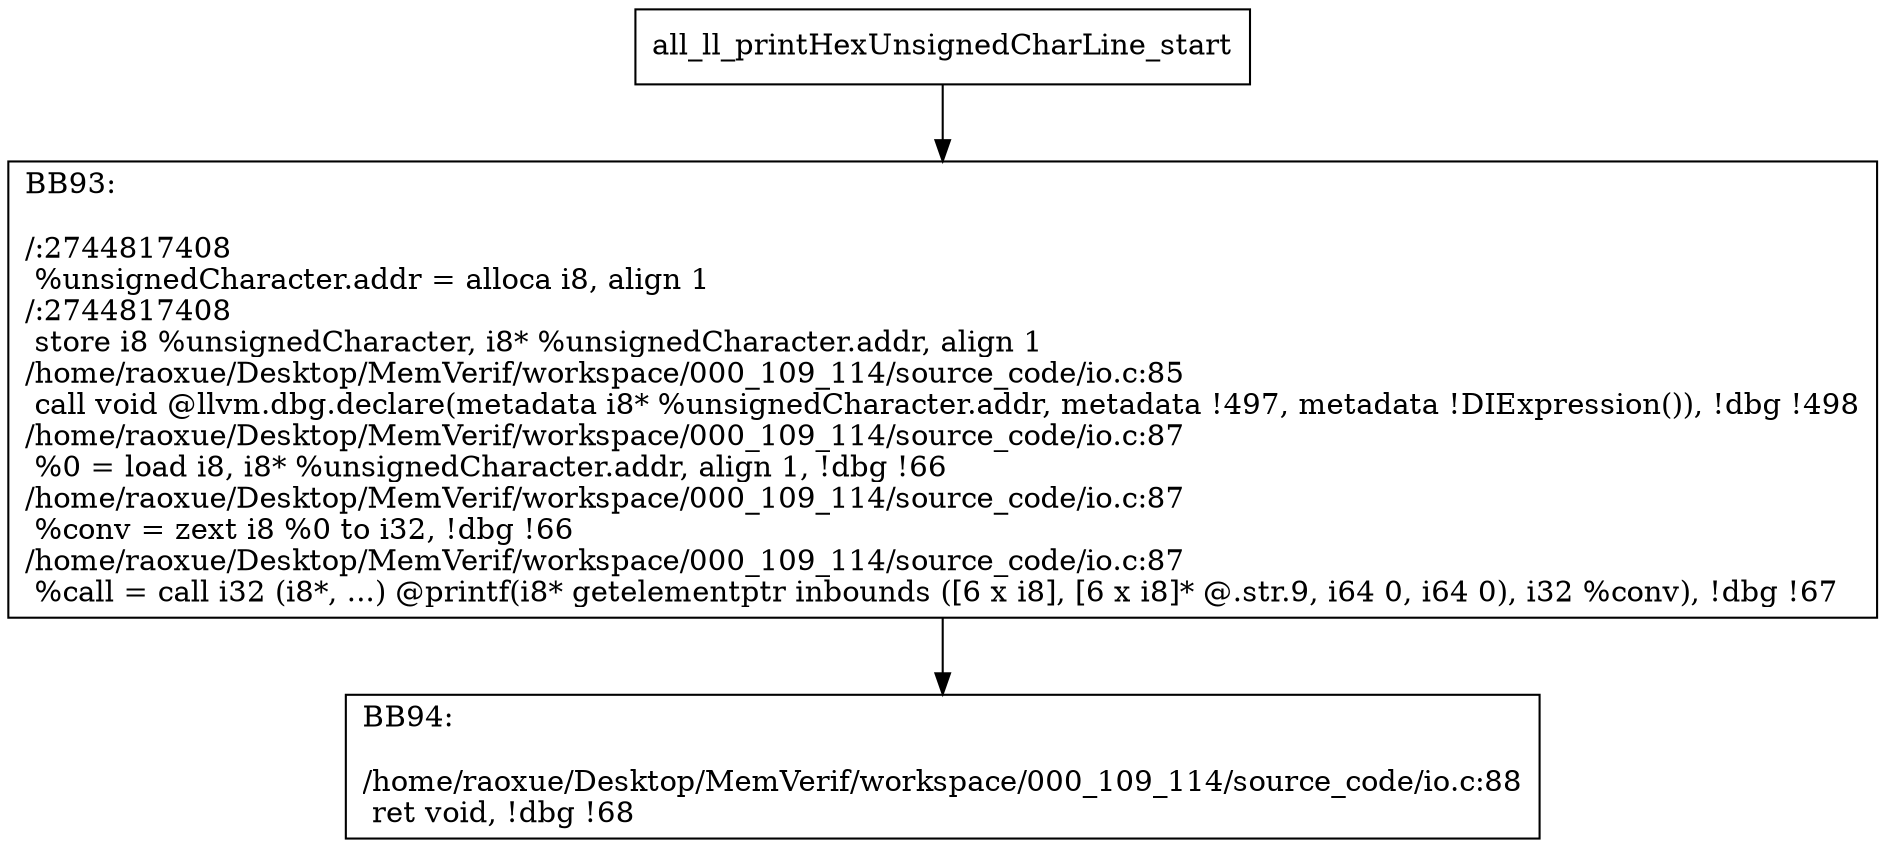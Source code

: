 digraph "CFG for'all_ll_printHexUnsignedCharLine' function" {
	BBall_ll_printHexUnsignedCharLine_start[shape=record,label="{all_ll_printHexUnsignedCharLine_start}"];
	BBall_ll_printHexUnsignedCharLine_start-> all_ll_printHexUnsignedCharLineBB93;
	all_ll_printHexUnsignedCharLineBB93 [shape=record, label="{BB93:\l\l/:2744817408\l
  %unsignedCharacter.addr = alloca i8, align 1\l
/:2744817408\l
  store i8 %unsignedCharacter, i8* %unsignedCharacter.addr, align 1\l
/home/raoxue/Desktop/MemVerif/workspace/000_109_114/source_code/io.c:85\l
  call void @llvm.dbg.declare(metadata i8* %unsignedCharacter.addr, metadata !497, metadata !DIExpression()), !dbg !498\l
/home/raoxue/Desktop/MemVerif/workspace/000_109_114/source_code/io.c:87\l
  %0 = load i8, i8* %unsignedCharacter.addr, align 1, !dbg !66\l
/home/raoxue/Desktop/MemVerif/workspace/000_109_114/source_code/io.c:87\l
  %conv = zext i8 %0 to i32, !dbg !66\l
/home/raoxue/Desktop/MemVerif/workspace/000_109_114/source_code/io.c:87\l
  %call = call i32 (i8*, ...) @printf(i8* getelementptr inbounds ([6 x i8], [6 x i8]* @.str.9, i64 0, i64 0), i32 %conv), !dbg !67\l
}"];
	all_ll_printHexUnsignedCharLineBB93-> all_ll_printHexUnsignedCharLineBB94;
	all_ll_printHexUnsignedCharLineBB94 [shape=record, label="{BB94:\l\l/home/raoxue/Desktop/MemVerif/workspace/000_109_114/source_code/io.c:88\l
  ret void, !dbg !68\l
}"];
}
